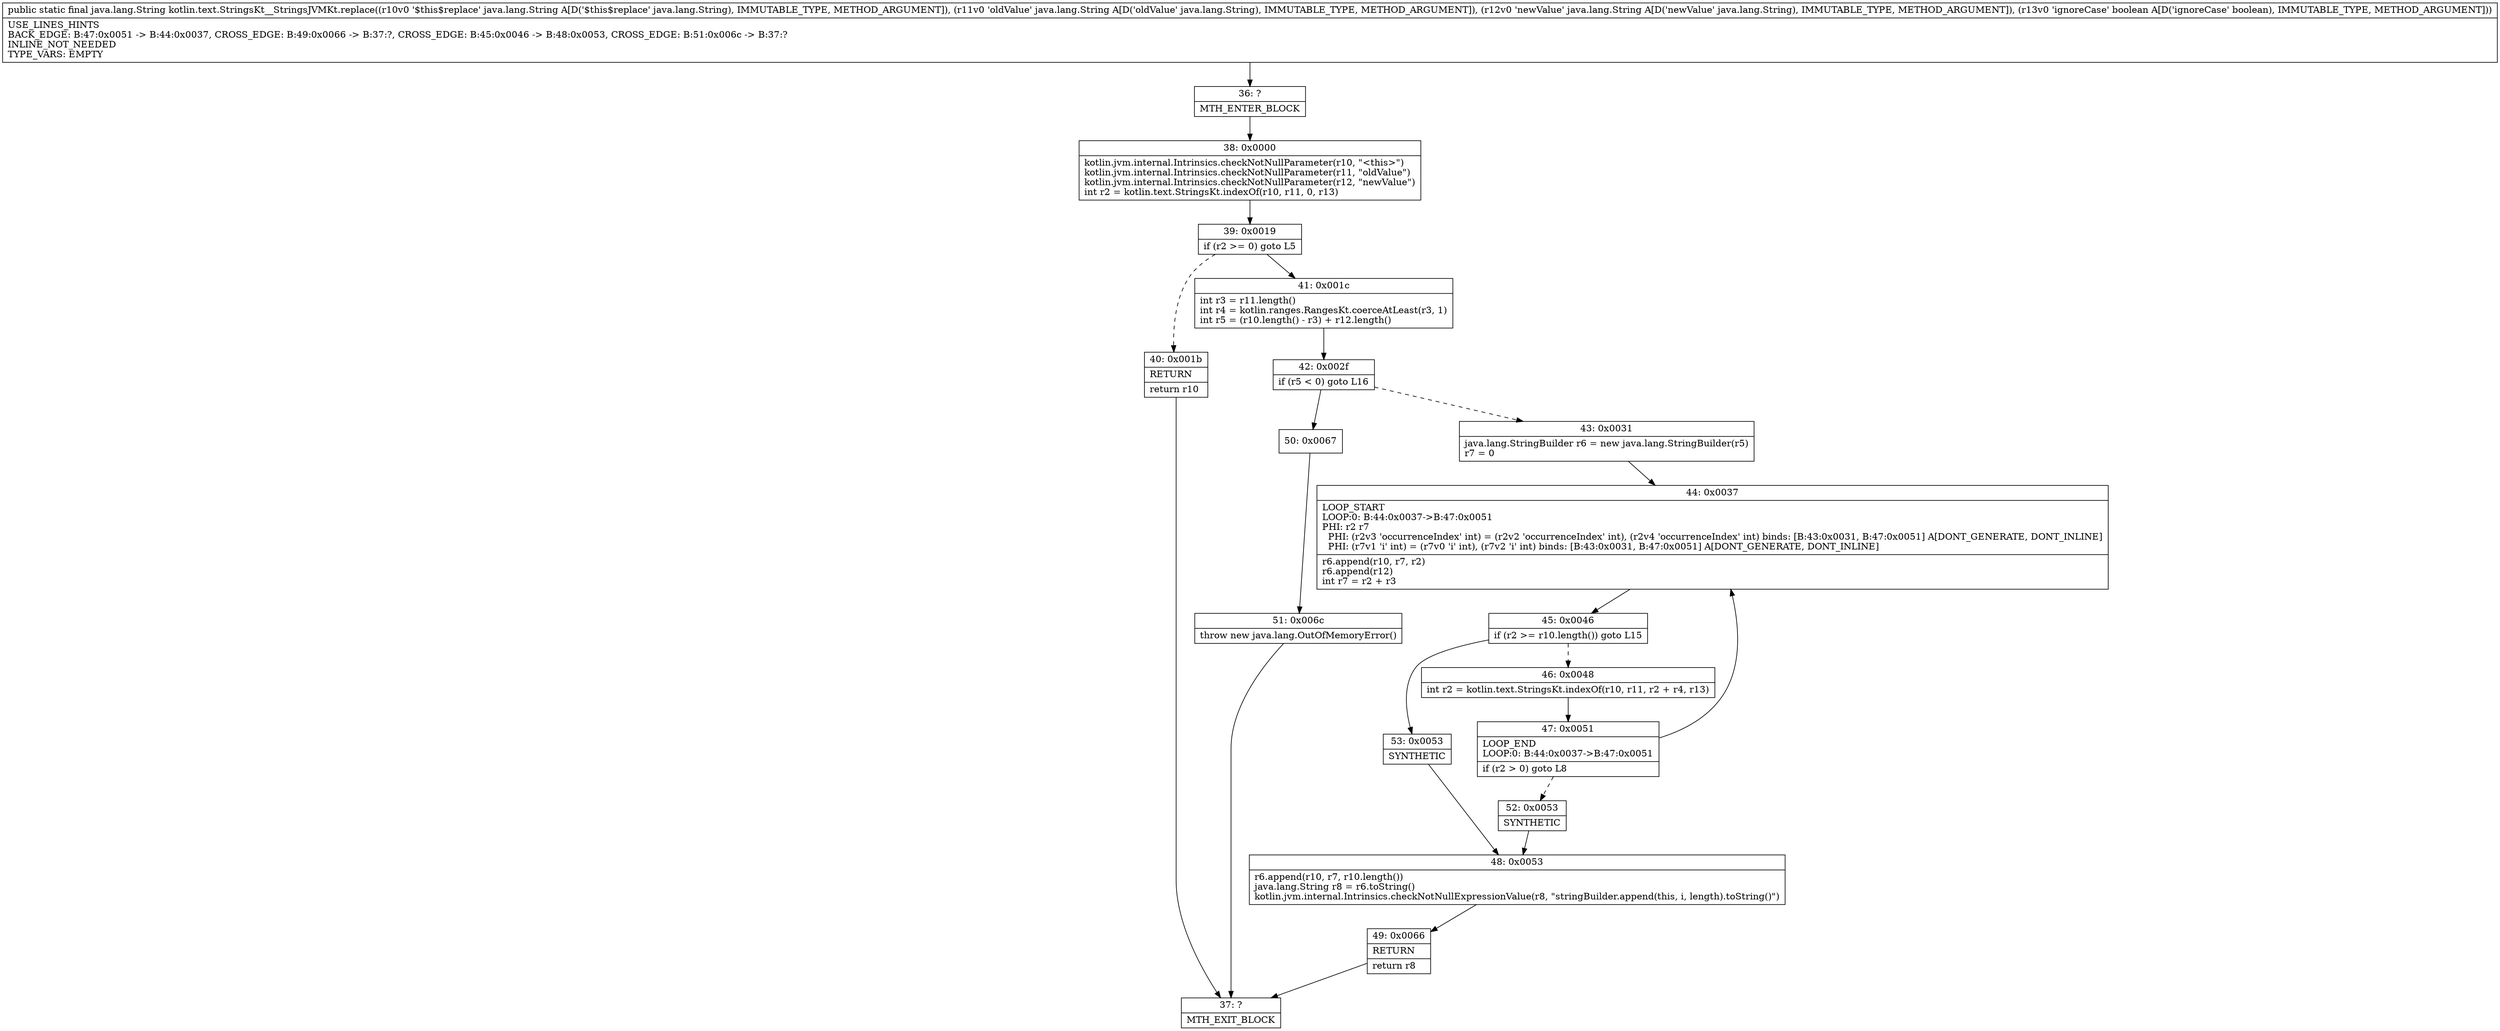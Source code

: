 digraph "CFG forkotlin.text.StringsKt__StringsJVMKt.replace(Ljava\/lang\/String;Ljava\/lang\/String;Ljava\/lang\/String;Z)Ljava\/lang\/String;" {
Node_36 [shape=record,label="{36\:\ ?|MTH_ENTER_BLOCK\l}"];
Node_38 [shape=record,label="{38\:\ 0x0000|kotlin.jvm.internal.Intrinsics.checkNotNullParameter(r10, \"\<this\>\")\lkotlin.jvm.internal.Intrinsics.checkNotNullParameter(r11, \"oldValue\")\lkotlin.jvm.internal.Intrinsics.checkNotNullParameter(r12, \"newValue\")\lint r2 = kotlin.text.StringsKt.indexOf(r10, r11, 0, r13)\l}"];
Node_39 [shape=record,label="{39\:\ 0x0019|if (r2 \>= 0) goto L5\l}"];
Node_40 [shape=record,label="{40\:\ 0x001b|RETURN\l|return r10\l}"];
Node_37 [shape=record,label="{37\:\ ?|MTH_EXIT_BLOCK\l}"];
Node_41 [shape=record,label="{41\:\ 0x001c|int r3 = r11.length()\lint r4 = kotlin.ranges.RangesKt.coerceAtLeast(r3, 1)\lint r5 = (r10.length() \- r3) + r12.length()\l}"];
Node_42 [shape=record,label="{42\:\ 0x002f|if (r5 \< 0) goto L16\l}"];
Node_43 [shape=record,label="{43\:\ 0x0031|java.lang.StringBuilder r6 = new java.lang.StringBuilder(r5)\lr7 = 0\l}"];
Node_44 [shape=record,label="{44\:\ 0x0037|LOOP_START\lLOOP:0: B:44:0x0037\-\>B:47:0x0051\lPHI: r2 r7 \l  PHI: (r2v3 'occurrenceIndex' int) = (r2v2 'occurrenceIndex' int), (r2v4 'occurrenceIndex' int) binds: [B:43:0x0031, B:47:0x0051] A[DONT_GENERATE, DONT_INLINE]\l  PHI: (r7v1 'i' int) = (r7v0 'i' int), (r7v2 'i' int) binds: [B:43:0x0031, B:47:0x0051] A[DONT_GENERATE, DONT_INLINE]\l|r6.append(r10, r7, r2)\lr6.append(r12)\lint r7 = r2 + r3\l}"];
Node_45 [shape=record,label="{45\:\ 0x0046|if (r2 \>= r10.length()) goto L15\l}"];
Node_46 [shape=record,label="{46\:\ 0x0048|int r2 = kotlin.text.StringsKt.indexOf(r10, r11, r2 + r4, r13)\l}"];
Node_47 [shape=record,label="{47\:\ 0x0051|LOOP_END\lLOOP:0: B:44:0x0037\-\>B:47:0x0051\l|if (r2 \> 0) goto L8\l}"];
Node_52 [shape=record,label="{52\:\ 0x0053|SYNTHETIC\l}"];
Node_48 [shape=record,label="{48\:\ 0x0053|r6.append(r10, r7, r10.length())\ljava.lang.String r8 = r6.toString()\lkotlin.jvm.internal.Intrinsics.checkNotNullExpressionValue(r8, \"stringBuilder.append(this, i, length).toString()\")\l}"];
Node_49 [shape=record,label="{49\:\ 0x0066|RETURN\l|return r8\l}"];
Node_53 [shape=record,label="{53\:\ 0x0053|SYNTHETIC\l}"];
Node_50 [shape=record,label="{50\:\ 0x0067}"];
Node_51 [shape=record,label="{51\:\ 0x006c|throw new java.lang.OutOfMemoryError()\l}"];
MethodNode[shape=record,label="{public static final java.lang.String kotlin.text.StringsKt__StringsJVMKt.replace((r10v0 '$this$replace' java.lang.String A[D('$this$replace' java.lang.String), IMMUTABLE_TYPE, METHOD_ARGUMENT]), (r11v0 'oldValue' java.lang.String A[D('oldValue' java.lang.String), IMMUTABLE_TYPE, METHOD_ARGUMENT]), (r12v0 'newValue' java.lang.String A[D('newValue' java.lang.String), IMMUTABLE_TYPE, METHOD_ARGUMENT]), (r13v0 'ignoreCase' boolean A[D('ignoreCase' boolean), IMMUTABLE_TYPE, METHOD_ARGUMENT]))  | USE_LINES_HINTS\lBACK_EDGE: B:47:0x0051 \-\> B:44:0x0037, CROSS_EDGE: B:49:0x0066 \-\> B:37:?, CROSS_EDGE: B:45:0x0046 \-\> B:48:0x0053, CROSS_EDGE: B:51:0x006c \-\> B:37:?\lINLINE_NOT_NEEDED\lTYPE_VARS: EMPTY\l}"];
MethodNode -> Node_36;Node_36 -> Node_38;
Node_38 -> Node_39;
Node_39 -> Node_40[style=dashed];
Node_39 -> Node_41;
Node_40 -> Node_37;
Node_41 -> Node_42;
Node_42 -> Node_43[style=dashed];
Node_42 -> Node_50;
Node_43 -> Node_44;
Node_44 -> Node_45;
Node_45 -> Node_46[style=dashed];
Node_45 -> Node_53;
Node_46 -> Node_47;
Node_47 -> Node_44;
Node_47 -> Node_52[style=dashed];
Node_52 -> Node_48;
Node_48 -> Node_49;
Node_49 -> Node_37;
Node_53 -> Node_48;
Node_50 -> Node_51;
Node_51 -> Node_37;
}

